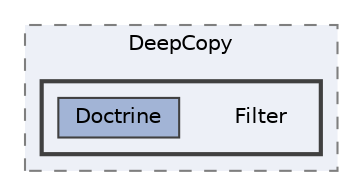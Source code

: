 digraph "plugins/learndash-certificate-builder/vendor/myclabs/deep-copy/src/DeepCopy/Filter"
{
 // LATEX_PDF_SIZE
  bgcolor="transparent";
  edge [fontname=Helvetica,fontsize=10,labelfontname=Helvetica,labelfontsize=10];
  node [fontname=Helvetica,fontsize=10,shape=box,height=0.2,width=0.4];
  compound=true
  subgraph clusterdir_aa361947ba1426f954b5f988a13723a6 {
    graph [ bgcolor="#edf0f7", pencolor="grey50", label="DeepCopy", fontname=Helvetica,fontsize=10 style="filled,dashed", URL="dir_aa361947ba1426f954b5f988a13723a6.html",tooltip=""]
  subgraph clusterdir_1fb7edd030f53fc4e9246795831d9a80 {
    graph [ bgcolor="#edf0f7", pencolor="grey25", label="", fontname=Helvetica,fontsize=10 style="filled,bold", URL="dir_1fb7edd030f53fc4e9246795831d9a80.html",tooltip=""]
    dir_1fb7edd030f53fc4e9246795831d9a80 [shape=plaintext, label="Filter"];
  dir_95c44e81f7c52ff85eccb029d806839b [label="Doctrine", fillcolor="#a2b4d6", color="grey25", style="filled", URL="dir_95c44e81f7c52ff85eccb029d806839b.html",tooltip=""];
  }
  }
}

